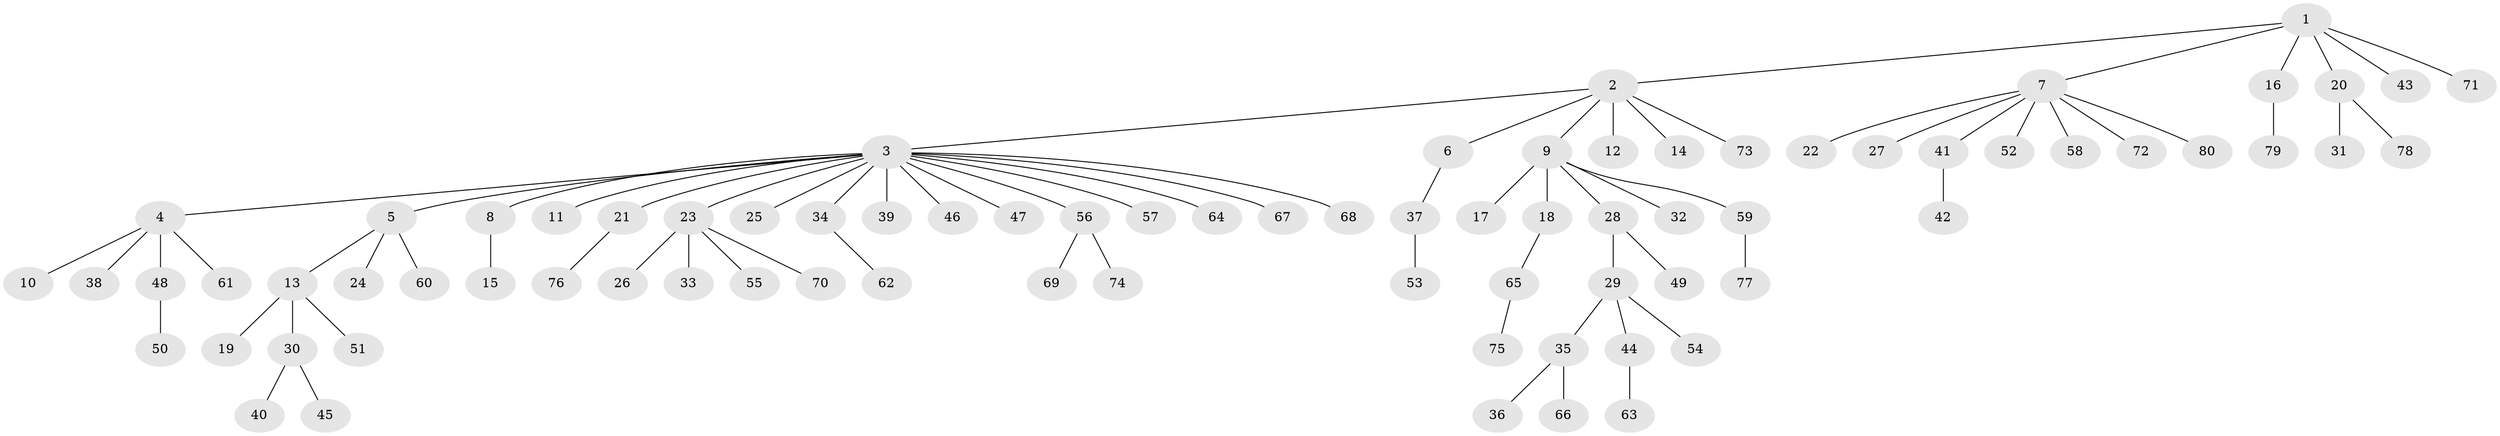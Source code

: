 // Generated by graph-tools (version 1.1) at 2025/01/03/09/25 03:01:37]
// undirected, 80 vertices, 79 edges
graph export_dot {
graph [start="1"]
  node [color=gray90,style=filled];
  1;
  2;
  3;
  4;
  5;
  6;
  7;
  8;
  9;
  10;
  11;
  12;
  13;
  14;
  15;
  16;
  17;
  18;
  19;
  20;
  21;
  22;
  23;
  24;
  25;
  26;
  27;
  28;
  29;
  30;
  31;
  32;
  33;
  34;
  35;
  36;
  37;
  38;
  39;
  40;
  41;
  42;
  43;
  44;
  45;
  46;
  47;
  48;
  49;
  50;
  51;
  52;
  53;
  54;
  55;
  56;
  57;
  58;
  59;
  60;
  61;
  62;
  63;
  64;
  65;
  66;
  67;
  68;
  69;
  70;
  71;
  72;
  73;
  74;
  75;
  76;
  77;
  78;
  79;
  80;
  1 -- 2;
  1 -- 7;
  1 -- 16;
  1 -- 20;
  1 -- 43;
  1 -- 71;
  2 -- 3;
  2 -- 6;
  2 -- 9;
  2 -- 12;
  2 -- 14;
  2 -- 73;
  3 -- 4;
  3 -- 5;
  3 -- 8;
  3 -- 11;
  3 -- 21;
  3 -- 23;
  3 -- 25;
  3 -- 34;
  3 -- 39;
  3 -- 46;
  3 -- 47;
  3 -- 56;
  3 -- 57;
  3 -- 64;
  3 -- 67;
  3 -- 68;
  4 -- 10;
  4 -- 38;
  4 -- 48;
  4 -- 61;
  5 -- 13;
  5 -- 24;
  5 -- 60;
  6 -- 37;
  7 -- 22;
  7 -- 27;
  7 -- 41;
  7 -- 52;
  7 -- 58;
  7 -- 72;
  7 -- 80;
  8 -- 15;
  9 -- 17;
  9 -- 18;
  9 -- 28;
  9 -- 32;
  9 -- 59;
  13 -- 19;
  13 -- 30;
  13 -- 51;
  16 -- 79;
  18 -- 65;
  20 -- 31;
  20 -- 78;
  21 -- 76;
  23 -- 26;
  23 -- 33;
  23 -- 55;
  23 -- 70;
  28 -- 29;
  28 -- 49;
  29 -- 35;
  29 -- 44;
  29 -- 54;
  30 -- 40;
  30 -- 45;
  34 -- 62;
  35 -- 36;
  35 -- 66;
  37 -- 53;
  41 -- 42;
  44 -- 63;
  48 -- 50;
  56 -- 69;
  56 -- 74;
  59 -- 77;
  65 -- 75;
}
